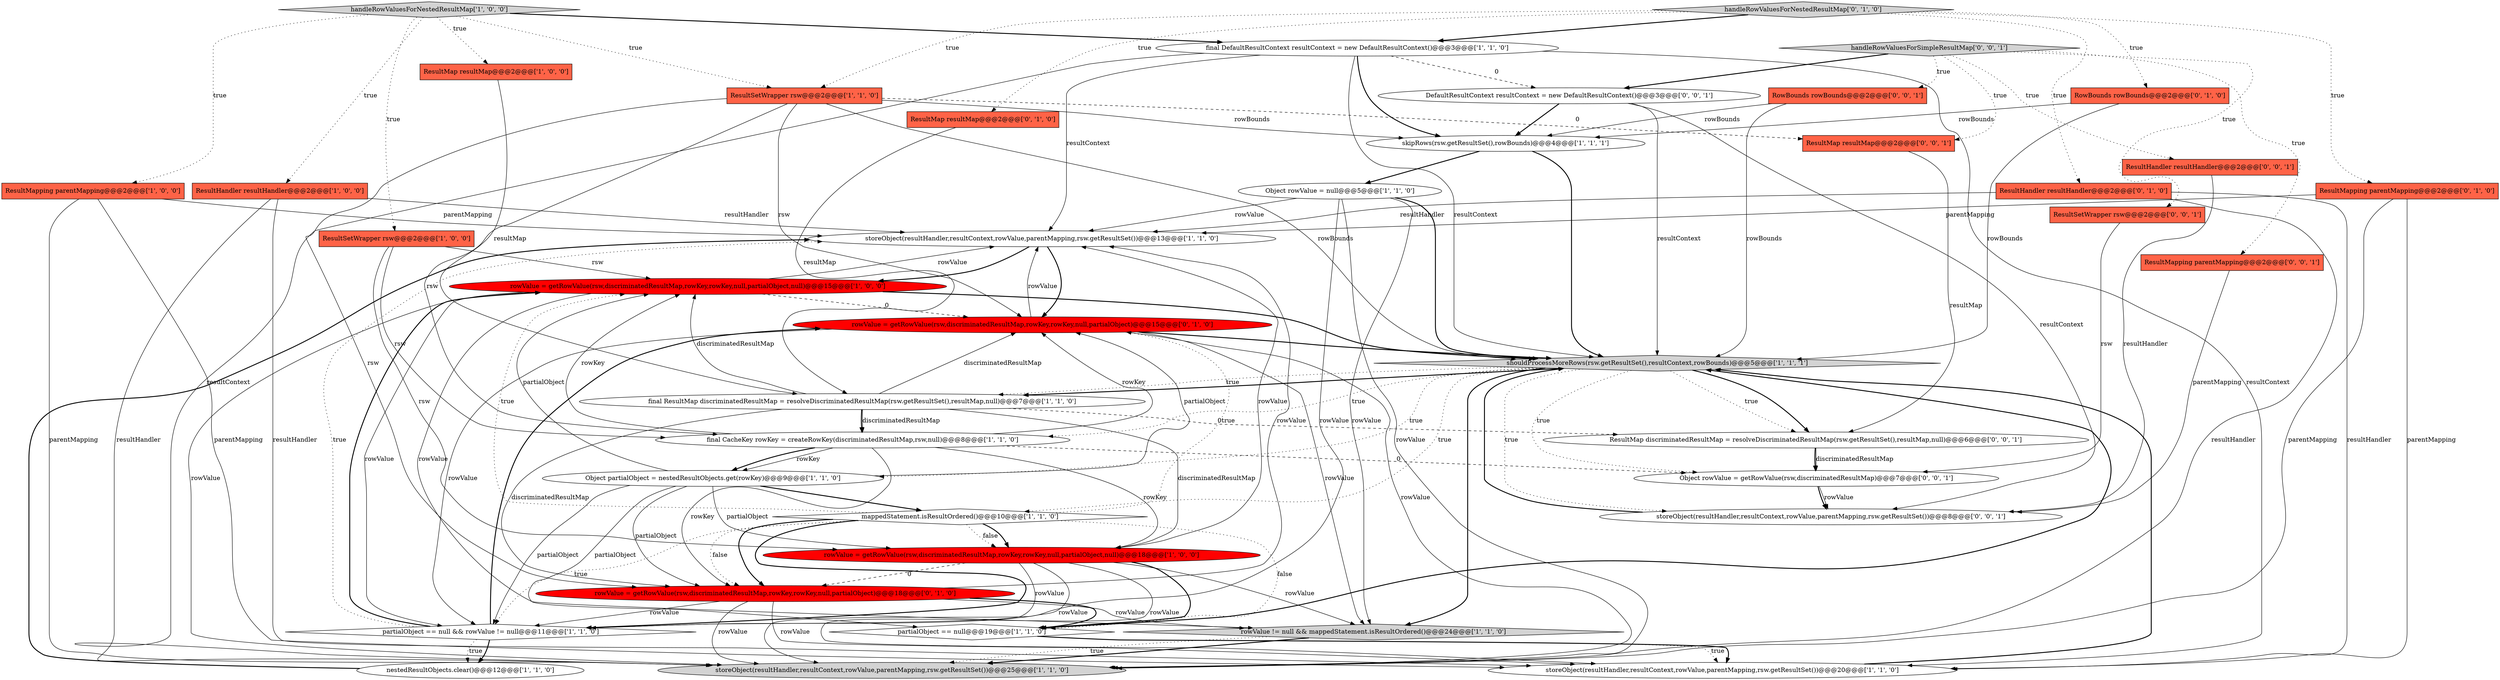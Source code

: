 digraph {
21 [style = filled, label = "storeObject(resultHandler,resultContext,rowValue,parentMapping,rsw.getResultSet())@@@13@@@['1', '1', '0']", fillcolor = white, shape = ellipse image = "AAA0AAABBB1BBB"];
6 [style = filled, label = "ResultSetWrapper rsw@@@2@@@['1', '0', '0']", fillcolor = tomato, shape = box image = "AAA0AAABBB1BBB"];
15 [style = filled, label = "ResultMapping parentMapping@@@2@@@['1', '0', '0']", fillcolor = tomato, shape = box image = "AAA0AAABBB1BBB"];
29 [style = filled, label = "ResultHandler resultHandler@@@2@@@['0', '1', '0']", fillcolor = tomato, shape = box image = "AAA0AAABBB2BBB"];
33 [style = filled, label = "ResultSetWrapper rsw@@@2@@@['0', '0', '1']", fillcolor = tomato, shape = box image = "AAA0AAABBB3BBB"];
2 [style = filled, label = "skipRows(rsw.getResultSet(),rowBounds)@@@4@@@['1', '1', '1']", fillcolor = white, shape = ellipse image = "AAA0AAABBB1BBB"];
3 [style = filled, label = "storeObject(resultHandler,resultContext,rowValue,parentMapping,rsw.getResultSet())@@@20@@@['1', '1', '0']", fillcolor = white, shape = ellipse image = "AAA0AAABBB1BBB"];
8 [style = filled, label = "rowValue != null && mappedStatement.isResultOrdered()@@@24@@@['1', '1', '0']", fillcolor = lightgray, shape = diamond image = "AAA0AAABBB1BBB"];
28 [style = filled, label = "handleRowValuesForNestedResultMap['0', '1', '0']", fillcolor = lightgray, shape = diamond image = "AAA0AAABBB2BBB"];
7 [style = filled, label = "handleRowValuesForNestedResultMap['1', '0', '0']", fillcolor = lightgray, shape = diamond image = "AAA0AAABBB1BBB"];
23 [style = filled, label = "RowBounds rowBounds@@@2@@@['0', '1', '0']", fillcolor = tomato, shape = box image = "AAA0AAABBB2BBB"];
38 [style = filled, label = "storeObject(resultHandler,resultContext,rowValue,parentMapping,rsw.getResultSet())@@@8@@@['0', '0', '1']", fillcolor = white, shape = ellipse image = "AAA0AAABBB3BBB"];
22 [style = filled, label = "rowValue = getRowValue(rsw,discriminatedResultMap,rowKey,rowKey,null,partialObject,null)@@@15@@@['1', '0', '0']", fillcolor = red, shape = ellipse image = "AAA1AAABBB1BBB"];
37 [style = filled, label = "ResultMap resultMap@@@2@@@['0', '0', '1']", fillcolor = tomato, shape = box image = "AAA0AAABBB3BBB"];
24 [style = filled, label = "ResultMapping parentMapping@@@2@@@['0', '1', '0']", fillcolor = tomato, shape = box image = "AAA0AAABBB2BBB"];
31 [style = filled, label = "ResultMap discriminatedResultMap = resolveDiscriminatedResultMap(rsw.getResultSet(),resultMap,null)@@@6@@@['0', '0', '1']", fillcolor = white, shape = ellipse image = "AAA0AAABBB3BBB"];
9 [style = filled, label = "mappedStatement.isResultOrdered()@@@10@@@['1', '1', '0']", fillcolor = white, shape = diamond image = "AAA0AAABBB1BBB"];
10 [style = filled, label = "final ResultMap discriminatedResultMap = resolveDiscriminatedResultMap(rsw.getResultSet(),resultMap,null)@@@7@@@['1', '1', '0']", fillcolor = white, shape = ellipse image = "AAA0AAABBB1BBB"];
27 [style = filled, label = "rowValue = getRowValue(rsw,discriminatedResultMap,rowKey,rowKey,null,partialObject)@@@18@@@['0', '1', '0']", fillcolor = red, shape = ellipse image = "AAA1AAABBB2BBB"];
19 [style = filled, label = "storeObject(resultHandler,resultContext,rowValue,parentMapping,rsw.getResultSet())@@@25@@@['1', '1', '0']", fillcolor = lightgray, shape = ellipse image = "AAA0AAABBB1BBB"];
11 [style = filled, label = "ResultMap resultMap@@@2@@@['1', '0', '0']", fillcolor = tomato, shape = box image = "AAA0AAABBB1BBB"];
4 [style = filled, label = "partialObject == null && rowValue != null@@@11@@@['1', '1', '0']", fillcolor = white, shape = diamond image = "AAA0AAABBB1BBB"];
32 [style = filled, label = "RowBounds rowBounds@@@2@@@['0', '0', '1']", fillcolor = tomato, shape = box image = "AAA0AAABBB3BBB"];
26 [style = filled, label = "ResultMap resultMap@@@2@@@['0', '1', '0']", fillcolor = tomato, shape = box image = "AAA0AAABBB2BBB"];
18 [style = filled, label = "final CacheKey rowKey = createRowKey(discriminatedResultMap,rsw,null)@@@8@@@['1', '1', '0']", fillcolor = white, shape = ellipse image = "AAA0AAABBB1BBB"];
5 [style = filled, label = "ResultHandler resultHandler@@@2@@@['1', '0', '0']", fillcolor = tomato, shape = box image = "AAA0AAABBB1BBB"];
13 [style = filled, label = "Object partialObject = nestedResultObjects.get(rowKey)@@@9@@@['1', '1', '0']", fillcolor = white, shape = ellipse image = "AAA0AAABBB1BBB"];
14 [style = filled, label = "nestedResultObjects.clear()@@@12@@@['1', '1', '0']", fillcolor = white, shape = ellipse image = "AAA0AAABBB1BBB"];
17 [style = filled, label = "ResultSetWrapper rsw@@@2@@@['1', '1', '0']", fillcolor = tomato, shape = box image = "AAA0AAABBB1BBB"];
35 [style = filled, label = "ResultHandler resultHandler@@@2@@@['0', '0', '1']", fillcolor = tomato, shape = box image = "AAA0AAABBB3BBB"];
20 [style = filled, label = "Object rowValue = null@@@5@@@['1', '1', '0']", fillcolor = white, shape = ellipse image = "AAA0AAABBB1BBB"];
39 [style = filled, label = "handleRowValuesForSimpleResultMap['0', '0', '1']", fillcolor = lightgray, shape = diamond image = "AAA0AAABBB3BBB"];
1 [style = filled, label = "partialObject == null@@@19@@@['1', '1', '0']", fillcolor = white, shape = diamond image = "AAA0AAABBB1BBB"];
34 [style = filled, label = "ResultMapping parentMapping@@@2@@@['0', '0', '1']", fillcolor = tomato, shape = box image = "AAA0AAABBB3BBB"];
0 [style = filled, label = "shouldProcessMoreRows(rsw.getResultSet(),resultContext,rowBounds)@@@5@@@['1', '1', '1']", fillcolor = lightgray, shape = diamond image = "AAA0AAABBB1BBB"];
16 [style = filled, label = "final DefaultResultContext resultContext = new DefaultResultContext()@@@3@@@['1', '1', '0']", fillcolor = white, shape = ellipse image = "AAA0AAABBB1BBB"];
36 [style = filled, label = "Object rowValue = getRowValue(rsw,discriminatedResultMap)@@@7@@@['0', '0', '1']", fillcolor = white, shape = ellipse image = "AAA0AAABBB3BBB"];
30 [style = filled, label = "DefaultResultContext resultContext = new DefaultResultContext()@@@3@@@['0', '0', '1']", fillcolor = white, shape = ellipse image = "AAA0AAABBB3BBB"];
12 [style = filled, label = "rowValue = getRowValue(rsw,discriminatedResultMap,rowKey,rowKey,null,partialObject,null)@@@18@@@['1', '0', '0']", fillcolor = red, shape = ellipse image = "AAA1AAABBB1BBB"];
25 [style = filled, label = "rowValue = getRowValue(rsw,discriminatedResultMap,rowKey,rowKey,null,partialObject)@@@15@@@['0', '1', '0']", fillcolor = red, shape = ellipse image = "AAA1AAABBB2BBB"];
35->38 [style = solid, label="resultHandler"];
27->3 [style = solid, label="rowValue"];
4->25 [style = bold, label=""];
36->38 [style = solid, label="rowValue"];
20->0 [style = bold, label=""];
17->25 [style = solid, label="rsw"];
10->25 [style = solid, label="discriminatedResultMap"];
37->31 [style = solid, label="resultMap"];
12->21 [style = solid, label="rowValue"];
29->3 [style = solid, label="resultHandler"];
6->18 [style = solid, label="rsw"];
29->21 [style = solid, label="resultHandler"];
27->8 [style = solid, label="rowValue"];
6->12 [style = solid, label="rsw"];
17->0 [style = solid, label="rowBounds"];
34->38 [style = solid, label="parentMapping"];
17->27 [style = solid, label="rsw"];
1->3 [style = dotted, label="true"];
0->31 [style = dotted, label="true"];
24->3 [style = solid, label="parentMapping"];
22->0 [style = bold, label=""];
18->22 [style = solid, label="rowKey"];
7->16 [style = bold, label=""];
13->27 [style = solid, label="partialObject"];
0->8 [style = bold, label=""];
10->12 [style = solid, label="discriminatedResultMap"];
13->25 [style = solid, label="partialObject"];
32->2 [style = solid, label="rowBounds"];
33->36 [style = solid, label="rsw"];
30->38 [style = solid, label="resultContext"];
17->18 [style = solid, label="rsw"];
9->1 [style = dotted, label="false"];
39->35 [style = dotted, label="true"];
0->38 [style = dotted, label="true"];
7->6 [style = dotted, label="true"];
18->12 [style = solid, label="rowKey"];
2->20 [style = bold, label=""];
25->4 [style = solid, label="rowValue"];
22->25 [style = dashed, label="0"];
31->36 [style = solid, label="discriminatedResultMap"];
0->10 [style = dotted, label="true"];
10->31 [style = dashed, label="0"];
18->13 [style = solid, label="rowKey"];
1->0 [style = bold, label=""];
21->25 [style = bold, label=""];
28->17 [style = dotted, label="true"];
12->1 [style = bold, label=""];
18->25 [style = solid, label="rowKey"];
9->12 [style = dotted, label="false"];
3->0 [style = bold, label=""];
32->0 [style = solid, label="rowBounds"];
25->8 [style = solid, label="rowValue"];
28->29 [style = dotted, label="true"];
22->4 [style = solid, label="rowValue"];
20->19 [style = solid, label="rowValue"];
9->27 [style = dotted, label="false"];
28->24 [style = dotted, label="true"];
5->3 [style = solid, label="resultHandler"];
27->21 [style = solid, label="rowValue"];
15->21 [style = solid, label="parentMapping"];
21->22 [style = bold, label=""];
29->19 [style = solid, label="resultHandler"];
16->0 [style = solid, label="resultContext"];
38->0 [style = bold, label=""];
12->27 [style = dashed, label="0"];
9->4 [style = dotted, label="true"];
28->23 [style = dotted, label="true"];
16->3 [style = solid, label="resultContext"];
25->21 [style = solid, label="rowValue"];
12->3 [style = solid, label="rowValue"];
5->21 [style = solid, label="resultHandler"];
7->17 [style = dotted, label="true"];
4->22 [style = bold, label=""];
14->21 [style = bold, label=""];
24->19 [style = solid, label="parentMapping"];
10->18 [style = solid, label="discriminatedResultMap"];
0->31 [style = bold, label=""];
8->19 [style = dotted, label="true"];
39->34 [style = dotted, label="true"];
25->0 [style = bold, label=""];
10->18 [style = bold, label=""];
22->8 [style = solid, label="rowValue"];
4->14 [style = bold, label=""];
12->8 [style = solid, label="rowValue"];
0->18 [style = dotted, label="true"];
11->10 [style = solid, label="resultMap"];
22->19 [style = solid, label="rowValue"];
1->3 [style = bold, label=""];
31->36 [style = bold, label=""];
7->15 [style = dotted, label="true"];
5->19 [style = solid, label="resultHandler"];
7->5 [style = dotted, label="true"];
9->27 [style = bold, label=""];
4->21 [style = dotted, label="true"];
20->21 [style = solid, label="rowValue"];
39->37 [style = dotted, label="true"];
2->0 [style = bold, label=""];
7->11 [style = dotted, label="true"];
16->30 [style = dashed, label="0"];
27->19 [style = solid, label="rowValue"];
10->22 [style = solid, label="discriminatedResultMap"];
18->27 [style = solid, label="rowKey"];
18->36 [style = dashed, label="0"];
10->27 [style = solid, label="discriminatedResultMap"];
13->9 [style = bold, label=""];
9->12 [style = bold, label=""];
15->19 [style = solid, label="parentMapping"];
16->21 [style = solid, label="resultContext"];
9->22 [style = dotted, label="true"];
20->4 [style = solid, label="rowValue"];
0->9 [style = dotted, label="true"];
15->3 [style = solid, label="parentMapping"];
24->21 [style = solid, label="parentMapping"];
13->22 [style = solid, label="partialObject"];
27->1 [style = bold, label=""];
0->13 [style = dotted, label="true"];
23->0 [style = solid, label="rowBounds"];
12->4 [style = solid, label="rowValue"];
8->19 [style = bold, label=""];
9->4 [style = bold, label=""];
22->21 [style = solid, label="rowValue"];
13->12 [style = solid, label="partialObject"];
30->0 [style = solid, label="resultContext"];
16->19 [style = solid, label="resultContext"];
16->2 [style = bold, label=""];
4->14 [style = dotted, label="true"];
28->16 [style = bold, label=""];
13->1 [style = solid, label="partialObject"];
9->25 [style = dotted, label="true"];
0->36 [style = dotted, label="true"];
39->30 [style = bold, label=""];
13->4 [style = solid, label="partialObject"];
25->19 [style = solid, label="rowValue"];
0->10 [style = bold, label=""];
39->32 [style = dotted, label="true"];
23->2 [style = solid, label="rowBounds"];
28->26 [style = dotted, label="true"];
12->19 [style = solid, label="rowValue"];
18->13 [style = bold, label=""];
17->2 [style = solid, label="rowBounds"];
27->4 [style = solid, label="rowValue"];
20->8 [style = solid, label="rowValue"];
26->10 [style = solid, label="resultMap"];
17->37 [style = dashed, label="0"];
36->38 [style = bold, label=""];
30->2 [style = bold, label=""];
39->33 [style = dotted, label="true"];
6->22 [style = solid, label="rsw"];
}
